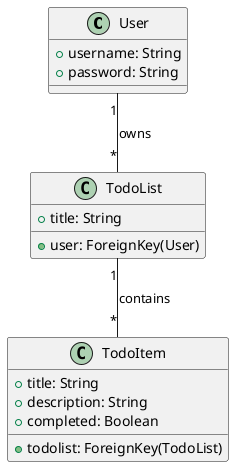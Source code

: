 @startuml
'https://plantuml.com/class-diagram

class User {
  +username: String
  +password: String
}

class TodoList {
  +user: ForeignKey(User)
  +title: String
}

class TodoItem {
  +todolist: ForeignKey(TodoList)
  +title: String
  +description: String
  +completed: Boolean
}

User "1" -- "*" TodoList : owns
TodoList "1" -- "*" TodoItem : contains
@enduml
